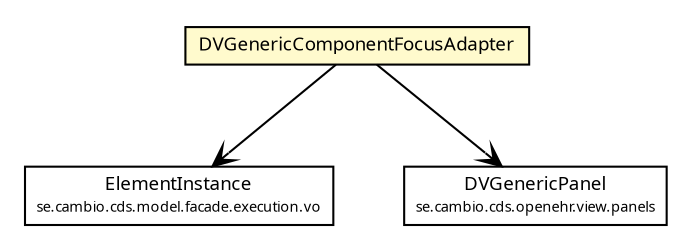 #!/usr/local/bin/dot
#
# Class diagram 
# Generated by UMLGraph version R5_6 (http://www.umlgraph.org/)
#

digraph G {
	edge [fontname="Trebuchet MS",fontsize=10,labelfontname="Trebuchet MS",labelfontsize=10];
	node [fontname="Trebuchet MS",fontsize=10,shape=plaintext];
	nodesep=0.25;
	ranksep=0.5;
	// se.cambio.cds.model.facade.execution.vo.ElementInstance
	c135570 [label=<<table title="se.cambio.cds.model.facade.execution.vo.ElementInstance" border="0" cellborder="1" cellspacing="0" cellpadding="2" port="p" href="../../model/facade/execution/vo/ElementInstance.html">
		<tr><td><table border="0" cellspacing="0" cellpadding="1">
<tr><td align="center" balign="center"><font face="Trebuchet MS"> ElementInstance </font></td></tr>
<tr><td align="center" balign="center"><font face="Trebuchet MS" point-size="7.0"> se.cambio.cds.model.facade.execution.vo </font></td></tr>
		</table></td></tr>
		</table>>, URL="../../model/facade/execution/vo/ElementInstance.html", fontname="Trebuchet MS", fontcolor="black", fontsize=9.0];
	// se.cambio.cds.openehr.util.DVSwingUtil.DVGenericComponentFocusAdapter
	c135658 [label=<<table title="se.cambio.cds.openehr.util.DVSwingUtil.DVGenericComponentFocusAdapter" border="0" cellborder="1" cellspacing="0" cellpadding="2" port="p" bgcolor="lemonChiffon" href="./DVSwingUtil.DVGenericComponentFocusAdapter.html">
		<tr><td><table border="0" cellspacing="0" cellpadding="1">
<tr><td align="center" balign="center"><font face="Trebuchet MS"> DVGenericComponentFocusAdapter </font></td></tr>
		</table></td></tr>
		</table>>, URL="./DVSwingUtil.DVGenericComponentFocusAdapter.html", fontname="Trebuchet MS", fontcolor="black", fontsize=9.0];
	// se.cambio.cds.openehr.view.panels.DVGenericPanel
	c135703 [label=<<table title="se.cambio.cds.openehr.view.panels.DVGenericPanel" border="0" cellborder="1" cellspacing="0" cellpadding="2" port="p" href="../view/panels/DVGenericPanel.html">
		<tr><td><table border="0" cellspacing="0" cellpadding="1">
<tr><td align="center" balign="center"><font face="Trebuchet MS"> DVGenericPanel </font></td></tr>
<tr><td align="center" balign="center"><font face="Trebuchet MS" point-size="7.0"> se.cambio.cds.openehr.view.panels </font></td></tr>
		</table></td></tr>
		</table>>, URL="../view/panels/DVGenericPanel.html", fontname="Trebuchet MS", fontcolor="black", fontsize=9.0];
	// se.cambio.cds.openehr.util.DVSwingUtil.DVGenericComponentFocusAdapter NAVASSOC se.cambio.cds.openehr.view.panels.DVGenericPanel
	c135658:p -> c135703:p [taillabel="", label="", headlabel="", fontname="Trebuchet MS", fontcolor="black", fontsize=10.0, color="black", arrowhead=open];
	// se.cambio.cds.openehr.util.DVSwingUtil.DVGenericComponentFocusAdapter NAVASSOC se.cambio.cds.model.facade.execution.vo.ElementInstance
	c135658:p -> c135570:p [taillabel="", label="", headlabel="", fontname="Trebuchet MS", fontcolor="black", fontsize=10.0, color="black", arrowhead=open];
}

